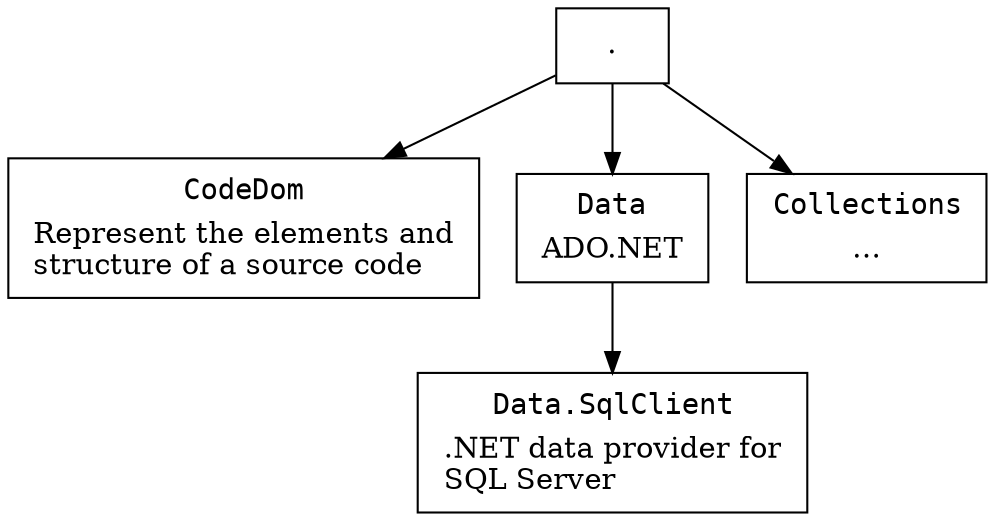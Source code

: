 digraph hierarchy {

   node [ shape=box ]

   System [ label = "." ];
   CodeDom        [ label=< <table border="0"><tr><td align="text"><font face="Courier">CodeDom</font></td></tr><tr><td>Represent the elements and<br align="left"/>structure of a source code<br align="left"/></td></tr></table> > ];
   Data           [ label=< <table border="0"><tr><td align="text"><font face="Courier">Data</font></td></tr><tr><td>ADO.NET</td></tr></table> > ];
   Collections    [ label=< <table border="0"><tr><td align="text"><font face="Courier">Collections</font></td></tr><tr><td>…</td></tr></table> > ];
   Data_SqlClient [ label=< <table border="0"><tr><td align="text"><font face="Courier">Data.SqlClient</font></td></tr><tr><td align="text">.NET data provider for<br align="left"/>SQL Server<br align="left"/></td></tr></table> > ];

   System -> CodeDom;
   System -> Data;
   System -> Collections;

   Data -> Data_SqlClient;

}

